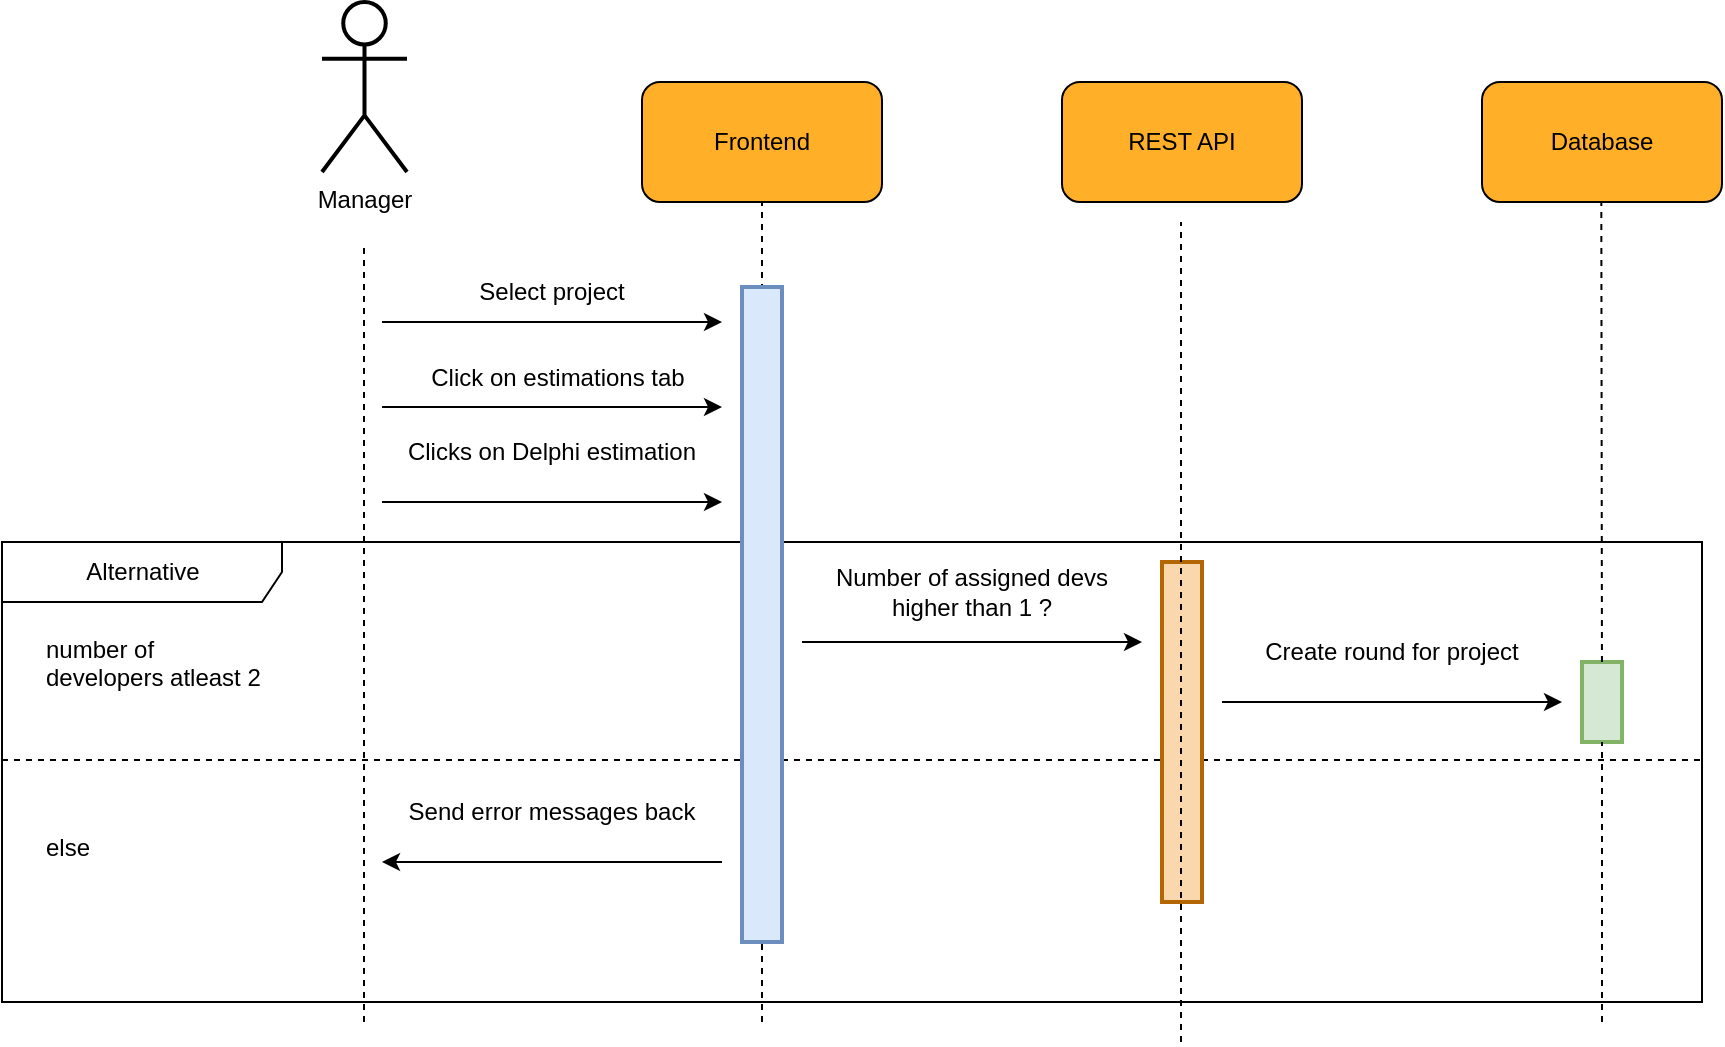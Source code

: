 <mxfile version="16.4.0" type="device"><diagram id="aTqdpPvPbP2ctsrPHABH" name="Page-1"><mxGraphModel dx="2299" dy="1691" grid="1" gridSize="10" guides="1" tooltips="1" connect="1" arrows="1" fold="1" page="1" pageScale="1" pageWidth="850" pageHeight="1100" math="0" shadow="0"><root><mxCell id="0"/><mxCell id="1" parent="0"/><mxCell id="4R6tZuX-iifYKSR3MgiB-166" value="Alternative" style="shape=umlFrame;tabWidth=110;tabHeight=30;tabPosition=left;html=1;boundedLbl=1;labelInHeader=1;width=140;height=30;fillColor=none;fontSize=12;strokeWidth=1;" vertex="1" parent="1"><mxGeometry x="1110" y="1570" width="850" height="230" as="geometry"/></mxCell><mxCell id="4R6tZuX-iifYKSR3MgiB-167" value="number of &#10;developers atleast 2" style="text;fillColor=none;fontSize=12;" vertex="1" parent="4R6tZuX-iifYKSR3MgiB-166"><mxGeometry width="100" height="20" relative="1" as="geometry"><mxPoint x="20" y="40" as="offset"/></mxGeometry></mxCell><mxCell id="4R6tZuX-iifYKSR3MgiB-168" value="else" style="line;strokeWidth=1;dashed=1;labelPosition=center;verticalLabelPosition=bottom;align=left;verticalAlign=top;spacingLeft=20;spacingTop=15;fillColor=none;fontSize=12;" vertex="1" parent="4R6tZuX-iifYKSR3MgiB-166"><mxGeometry y="93.704" width="850.0" height="30.496" as="geometry"/></mxCell><mxCell id="4R6tZuX-iifYKSR3MgiB-169" value="" style="rounded=0;whiteSpace=wrap;html=1;fontSize=12;strokeWidth=2;fillColor=#fad7ac;strokeColor=#b46504;" vertex="1" parent="4R6tZuX-iifYKSR3MgiB-166"><mxGeometry x="580" y="10" width="20" height="170" as="geometry"/></mxCell><mxCell id="4R6tZuX-iifYKSR3MgiB-170" value="" style="endArrow=none;dashed=1;html=1;rounded=0;jumpSize=6;strokeWidth=1;startArrow=none;fontSize=12;" edge="1" parent="4R6tZuX-iifYKSR3MgiB-166"><mxGeometry width="50" height="50" relative="1" as="geometry"><mxPoint x="589.5" y="250" as="sourcePoint"/><mxPoint x="589.5" y="-160.0" as="targetPoint"/></mxGeometry></mxCell><mxCell id="4R6tZuX-iifYKSR3MgiB-171" value="" style="group" vertex="1" connectable="0" parent="4R6tZuX-iifYKSR3MgiB-166"><mxGeometry x="400" y="10" width="170" height="40" as="geometry"/></mxCell><mxCell id="4R6tZuX-iifYKSR3MgiB-172" value="" style="endArrow=classic;html=1;rounded=0;" edge="1" parent="4R6tZuX-iifYKSR3MgiB-171"><mxGeometry width="50" height="50" relative="1" as="geometry"><mxPoint y="40" as="sourcePoint"/><mxPoint x="170" y="40" as="targetPoint"/></mxGeometry></mxCell><mxCell id="4R6tZuX-iifYKSR3MgiB-173" value="Number of assigned devs higher than 1 ?" style="text;html=1;strokeColor=none;fillColor=none;align=center;verticalAlign=middle;whiteSpace=wrap;rounded=0;" vertex="1" parent="4R6tZuX-iifYKSR3MgiB-171"><mxGeometry x="10" width="150" height="30" as="geometry"/></mxCell><mxCell id="4R6tZuX-iifYKSR3MgiB-174" value="" style="rounded=0;whiteSpace=wrap;html=1;fontSize=12;strokeWidth=2;fillColor=#d5e8d4;strokeColor=#82b366;" vertex="1" parent="4R6tZuX-iifYKSR3MgiB-166"><mxGeometry x="790" y="60" width="20" height="40" as="geometry"/></mxCell><mxCell id="4R6tZuX-iifYKSR3MgiB-175" value="" style="group" vertex="1" connectable="0" parent="4R6tZuX-iifYKSR3MgiB-166"><mxGeometry x="190" y="120" width="170" height="40" as="geometry"/></mxCell><mxCell id="4R6tZuX-iifYKSR3MgiB-176" value="" style="endArrow=classic;html=1;rounded=0;" edge="1" parent="4R6tZuX-iifYKSR3MgiB-175"><mxGeometry width="50" height="50" relative="1" as="geometry"><mxPoint x="170" y="40" as="sourcePoint"/><mxPoint y="40" as="targetPoint"/></mxGeometry></mxCell><mxCell id="4R6tZuX-iifYKSR3MgiB-177" value="Send error messages back" style="text;html=1;strokeColor=none;fillColor=none;align=center;verticalAlign=middle;whiteSpace=wrap;rounded=0;" vertex="1" parent="4R6tZuX-iifYKSR3MgiB-175"><mxGeometry x="10" width="150" height="30" as="geometry"/></mxCell><mxCell id="4R6tZuX-iifYKSR3MgiB-178" value="" style="group;fontSize=12;" vertex="1" connectable="0" parent="1"><mxGeometry x="1430" y="1340" width="120" height="60" as="geometry"/></mxCell><mxCell id="4R6tZuX-iifYKSR3MgiB-179" value="" style="rounded=1;whiteSpace=wrap;html=1;fillColor=#FFAF28;fontSize=12;" vertex="1" parent="4R6tZuX-iifYKSR3MgiB-178"><mxGeometry width="120" height="60" as="geometry"/></mxCell><mxCell id="4R6tZuX-iifYKSR3MgiB-180" value="&lt;font style=&quot;font-size: 12px;&quot;&gt;Frontend&lt;/font&gt;" style="text;html=1;strokeColor=none;fillColor=none;align=center;verticalAlign=middle;whiteSpace=wrap;rounded=0;fontSize=12;" vertex="1" parent="4R6tZuX-iifYKSR3MgiB-178"><mxGeometry x="30" y="15" width="60" height="30" as="geometry"/></mxCell><mxCell id="4R6tZuX-iifYKSR3MgiB-181" value="" style="group;fontSize=12;" vertex="1" connectable="0" parent="1"><mxGeometry x="1640" y="1340" width="120" height="60" as="geometry"/></mxCell><mxCell id="4R6tZuX-iifYKSR3MgiB-182" value="" style="rounded=1;whiteSpace=wrap;html=1;fillColor=#FFAF28;fontSize=12;" vertex="1" parent="4R6tZuX-iifYKSR3MgiB-181"><mxGeometry width="120" height="60" as="geometry"/></mxCell><mxCell id="4R6tZuX-iifYKSR3MgiB-183" value="&lt;font style=&quot;font-size: 12px;&quot;&gt;REST API&lt;/font&gt;" style="text;html=1;strokeColor=none;fillColor=none;align=center;verticalAlign=middle;whiteSpace=wrap;rounded=0;fontSize=12;" vertex="1" parent="4R6tZuX-iifYKSR3MgiB-181"><mxGeometry x="30" y="15" width="60" height="30" as="geometry"/></mxCell><mxCell id="4R6tZuX-iifYKSR3MgiB-184" value="" style="endArrow=none;dashed=1;html=1;rounded=0;entryX=0.5;entryY=1;entryDx=0;entryDy=0;jumpSize=6;strokeWidth=1;fontSize=12;" edge="1" parent="1" target="4R6tZuX-iifYKSR3MgiB-179"><mxGeometry width="50" height="50" relative="1" as="geometry"><mxPoint x="1490" y="1810" as="sourcePoint"/><mxPoint x="1640" y="1320" as="targetPoint"/></mxGeometry></mxCell><mxCell id="4R6tZuX-iifYKSR3MgiB-185" value="Manager" style="shape=umlActor;verticalLabelPosition=bottom;verticalAlign=top;html=1;outlineConnect=0;rounded=1;strokeWidth=2;fontSize=12;" vertex="1" parent="1"><mxGeometry x="1270" y="1300" width="42.5" height="85" as="geometry"/></mxCell><mxCell id="4R6tZuX-iifYKSR3MgiB-186" value="" style="endArrow=none;dashed=1;html=1;rounded=0;jumpSize=6;strokeWidth=1;fontSize=12;" edge="1" parent="1"><mxGeometry width="50" height="50" relative="1" as="geometry"><mxPoint x="1291.0" y="1810" as="sourcePoint"/><mxPoint x="1291.0" y="1420" as="targetPoint"/></mxGeometry></mxCell><mxCell id="4R6tZuX-iifYKSR3MgiB-187" value="" style="group;fontSize=12;" vertex="1" connectable="0" parent="1"><mxGeometry x="1850" y="1340" width="120" height="60" as="geometry"/></mxCell><mxCell id="4R6tZuX-iifYKSR3MgiB-188" value="" style="rounded=1;whiteSpace=wrap;html=1;fillColor=#FFAF28;fontSize=12;" vertex="1" parent="4R6tZuX-iifYKSR3MgiB-187"><mxGeometry width="120" height="60" as="geometry"/></mxCell><mxCell id="4R6tZuX-iifYKSR3MgiB-189" value="&lt;font style=&quot;font-size: 12px&quot;&gt;Database&lt;/font&gt;" style="text;html=1;strokeColor=none;fillColor=none;align=center;verticalAlign=middle;whiteSpace=wrap;rounded=0;fontSize=12;" vertex="1" parent="4R6tZuX-iifYKSR3MgiB-187"><mxGeometry x="30" y="15" width="60" height="30" as="geometry"/></mxCell><mxCell id="4R6tZuX-iifYKSR3MgiB-190" value="" style="endArrow=none;dashed=1;html=1;rounded=0;jumpSize=6;strokeWidth=1;fontSize=12;startArrow=none;" edge="1" parent="1" source="4R6tZuX-iifYKSR3MgiB-174"><mxGeometry width="50" height="50" relative="1" as="geometry"><mxPoint x="1909.66" y="1900" as="sourcePoint"/><mxPoint x="1909.66" y="1400" as="targetPoint"/></mxGeometry></mxCell><mxCell id="4R6tZuX-iifYKSR3MgiB-191" value="" style="endArrow=classic;html=1;rounded=0;" edge="1" parent="1"><mxGeometry width="50" height="50" relative="1" as="geometry"><mxPoint x="1300" y="1460" as="sourcePoint"/><mxPoint x="1470" y="1460" as="targetPoint"/></mxGeometry></mxCell><mxCell id="4R6tZuX-iifYKSR3MgiB-192" value="Select project" style="text;html=1;strokeColor=none;fillColor=none;align=center;verticalAlign=middle;whiteSpace=wrap;rounded=0;" vertex="1" parent="1"><mxGeometry x="1310" y="1430" width="150" height="30" as="geometry"/></mxCell><mxCell id="4R6tZuX-iifYKSR3MgiB-193" value="" style="endArrow=classic;html=1;rounded=0;" edge="1" parent="1"><mxGeometry width="50" height="50" relative="1" as="geometry"><mxPoint x="1300" y="1502.5" as="sourcePoint"/><mxPoint x="1470" y="1502.5" as="targetPoint"/></mxGeometry></mxCell><mxCell id="4R6tZuX-iifYKSR3MgiB-194" value="Click on estimations tab" style="text;html=1;strokeColor=none;fillColor=none;align=center;verticalAlign=middle;whiteSpace=wrap;rounded=0;" vertex="1" parent="1"><mxGeometry x="1312.5" y="1472.5" width="150" height="30" as="geometry"/></mxCell><mxCell id="4R6tZuX-iifYKSR3MgiB-195" value="" style="rounded=0;whiteSpace=wrap;html=1;fontSize=12;strokeWidth=2;fillColor=#dae8fc;strokeColor=#6c8ebf;" vertex="1" parent="1"><mxGeometry x="1480" y="1442.5" width="20" height="327.5" as="geometry"/></mxCell><mxCell id="4R6tZuX-iifYKSR3MgiB-196" value="" style="endArrow=none;dashed=1;html=1;rounded=0;jumpSize=6;strokeWidth=1;fontSize=12;startArrow=none;" edge="1" parent="1" target="4R6tZuX-iifYKSR3MgiB-174"><mxGeometry width="50" height="50" relative="1" as="geometry"><mxPoint x="1910" y="1810" as="sourcePoint"/><mxPoint x="1909.66" y="1400" as="targetPoint"/></mxGeometry></mxCell><mxCell id="4R6tZuX-iifYKSR3MgiB-197" value="" style="endArrow=classic;html=1;rounded=0;" edge="1" parent="1"><mxGeometry width="50" height="50" relative="1" as="geometry"><mxPoint x="1300" y="1550" as="sourcePoint"/><mxPoint x="1470" y="1550" as="targetPoint"/></mxGeometry></mxCell><mxCell id="4R6tZuX-iifYKSR3MgiB-198" value="Clicks on Delphi estimation" style="text;html=1;strokeColor=none;fillColor=none;align=center;verticalAlign=middle;whiteSpace=wrap;rounded=0;" vertex="1" parent="1"><mxGeometry x="1310" y="1510" width="150" height="30" as="geometry"/></mxCell><mxCell id="4R6tZuX-iifYKSR3MgiB-199" value="" style="group" vertex="1" connectable="0" parent="1"><mxGeometry x="1720" y="1610" width="170" height="40" as="geometry"/></mxCell><mxCell id="4R6tZuX-iifYKSR3MgiB-200" value="" style="endArrow=classic;html=1;rounded=0;" edge="1" parent="4R6tZuX-iifYKSR3MgiB-199"><mxGeometry width="50" height="50" relative="1" as="geometry"><mxPoint y="40" as="sourcePoint"/><mxPoint x="170" y="40" as="targetPoint"/></mxGeometry></mxCell><mxCell id="4R6tZuX-iifYKSR3MgiB-201" value="Create round for project" style="text;html=1;strokeColor=none;fillColor=none;align=center;verticalAlign=middle;whiteSpace=wrap;rounded=0;" vertex="1" parent="4R6tZuX-iifYKSR3MgiB-199"><mxGeometry x="10" width="150" height="30" as="geometry"/></mxCell></root></mxGraphModel></diagram></mxfile>